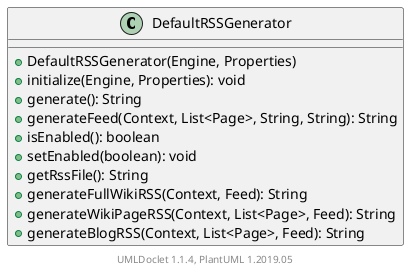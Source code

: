 @startuml

    class DefaultRSSGenerator [[DefaultRSSGenerator.html]] {
        +DefaultRSSGenerator(Engine, Properties)
        +initialize(Engine, Properties): void
        +generate(): String
        +generateFeed(Context, List<Page>, String, String): String
        +isEnabled(): boolean
        +setEnabled(boolean): void
        +getRssFile(): String
        +generateFullWikiRSS(Context, Feed): String
        +generateWikiPageRSS(Context, List<Page>, Feed): String
        +generateBlogRSS(Context, List<Page>, Feed): String
    }


    center footer UMLDoclet 1.1.4, PlantUML 1.2019.05
@enduml
